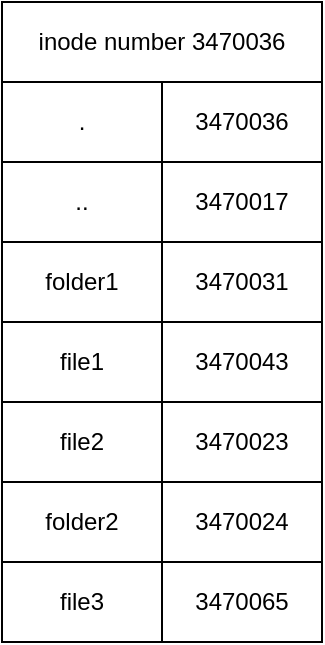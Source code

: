 <mxfile pages="2">
    <diagram id="8lV6Oaeh-v0uHI3y3qI7" name="Page-1">
        <mxGraphModel dx="1038" dy="602" grid="1" gridSize="10" guides="1" tooltips="1" connect="1" arrows="1" fold="1" page="1" pageScale="1" pageWidth="850" pageHeight="1100" math="0" shadow="0">
            <root>
                <mxCell id="0"/>
                <mxCell id="1" parent="0"/>
                <mxCell id="Gb4Gh-0J_jFgaDFBBZDs-1" value="inode number 3470036" style="rounded=0;whiteSpace=wrap;html=1;" parent="1" vertex="1">
                    <mxGeometry x="240" y="80" width="160" height="40" as="geometry"/>
                </mxCell>
                <mxCell id="Gb4Gh-0J_jFgaDFBBZDs-2" value="." style="rounded=0;whiteSpace=wrap;html=1;" parent="1" vertex="1">
                    <mxGeometry x="240" y="120" width="80" height="40" as="geometry"/>
                </mxCell>
                <mxCell id="Gb4Gh-0J_jFgaDFBBZDs-3" value="3470036" style="rounded=0;whiteSpace=wrap;html=1;" parent="1" vertex="1">
                    <mxGeometry x="320" y="120" width="80" height="40" as="geometry"/>
                </mxCell>
                <mxCell id="Gb4Gh-0J_jFgaDFBBZDs-4" value=".." style="rounded=0;whiteSpace=wrap;html=1;" parent="1" vertex="1">
                    <mxGeometry x="240" y="160" width="80" height="40" as="geometry"/>
                </mxCell>
                <mxCell id="Gb4Gh-0J_jFgaDFBBZDs-5" value="3470017" style="rounded=0;whiteSpace=wrap;html=1;" parent="1" vertex="1">
                    <mxGeometry x="320" y="160" width="80" height="40" as="geometry"/>
                </mxCell>
                <mxCell id="Gb4Gh-0J_jFgaDFBBZDs-6" value="folder1" style="rounded=0;whiteSpace=wrap;html=1;" parent="1" vertex="1">
                    <mxGeometry x="240" y="200" width="80" height="40" as="geometry"/>
                </mxCell>
                <mxCell id="Gb4Gh-0J_jFgaDFBBZDs-7" value="3470031" style="rounded=0;whiteSpace=wrap;html=1;" parent="1" vertex="1">
                    <mxGeometry x="320" y="200" width="80" height="40" as="geometry"/>
                </mxCell>
                <mxCell id="Gb4Gh-0J_jFgaDFBBZDs-8" value="file1" style="rounded=0;whiteSpace=wrap;html=1;" parent="1" vertex="1">
                    <mxGeometry x="240" y="240" width="80" height="40" as="geometry"/>
                </mxCell>
                <mxCell id="Gb4Gh-0J_jFgaDFBBZDs-9" value="3470043" style="rounded=0;whiteSpace=wrap;html=1;" parent="1" vertex="1">
                    <mxGeometry x="320" y="240" width="80" height="40" as="geometry"/>
                </mxCell>
                <mxCell id="Gb4Gh-0J_jFgaDFBBZDs-10" value="file2" style="rounded=0;whiteSpace=wrap;html=1;" parent="1" vertex="1">
                    <mxGeometry x="240" y="280" width="80" height="40" as="geometry"/>
                </mxCell>
                <mxCell id="Gb4Gh-0J_jFgaDFBBZDs-11" value="folder2" style="rounded=0;whiteSpace=wrap;html=1;" parent="1" vertex="1">
                    <mxGeometry x="240" y="320" width="80" height="40" as="geometry"/>
                </mxCell>
                <mxCell id="Gb4Gh-0J_jFgaDFBBZDs-12" value="file3" style="rounded=0;whiteSpace=wrap;html=1;" parent="1" vertex="1">
                    <mxGeometry x="240" y="360" width="80" height="40" as="geometry"/>
                </mxCell>
                <mxCell id="Gb4Gh-0J_jFgaDFBBZDs-13" value="3470023" style="rounded=0;whiteSpace=wrap;html=1;" parent="1" vertex="1">
                    <mxGeometry x="320" y="280" width="80" height="40" as="geometry"/>
                </mxCell>
                <mxCell id="Gb4Gh-0J_jFgaDFBBZDs-14" value="3470024" style="rounded=0;whiteSpace=wrap;html=1;" parent="1" vertex="1">
                    <mxGeometry x="320" y="320" width="80" height="40" as="geometry"/>
                </mxCell>
                <mxCell id="Gb4Gh-0J_jFgaDFBBZDs-15" value="3470065" style="rounded=0;whiteSpace=wrap;html=1;" parent="1" vertex="1">
                    <mxGeometry x="320" y="360" width="80" height="40" as="geometry"/>
                </mxCell>
            </root>
        </mxGraphModel>
    </diagram>
    <diagram id="PhvqBw7dEXjeLaItaIHb" name="Page-2">
        <mxGraphModel dx="1038" dy="602" grid="1" gridSize="10" guides="1" tooltips="1" connect="1" arrows="1" fold="1" page="1" pageScale="1" pageWidth="850" pageHeight="1100" math="0" shadow="0">
            <root>
                <mxCell id="arFYPsPpO7eGsmuTLQ60-0"/>
                <mxCell id="arFYPsPpO7eGsmuTLQ60-1" parent="arFYPsPpO7eGsmuTLQ60-0"/>
                <mxCell id="arFYPsPpO7eGsmuTLQ60-2" value="/" style="rounded=0;whiteSpace=wrap;html=1;" parent="arFYPsPpO7eGsmuTLQ60-1" vertex="1">
                    <mxGeometry x="80" y="120" width="120" height="40" as="geometry"/>
                </mxCell>
                <mxCell id="arFYPsPpO7eGsmuTLQ60-3" value="0" style="rounded=0;whiteSpace=wrap;html=1;" parent="arFYPsPpO7eGsmuTLQ60-1" vertex="1">
                    <mxGeometry x="80" y="160" width="40" height="40" as="geometry"/>
                </mxCell>
                <mxCell id="arFYPsPpO7eGsmuTLQ60-4" value="." style="rounded=0;whiteSpace=wrap;html=1;" parent="arFYPsPpO7eGsmuTLQ60-1" vertex="1">
                    <mxGeometry x="120" y="160" width="80" height="40" as="geometry"/>
                </mxCell>
                <mxCell id="arFYPsPpO7eGsmuTLQ60-5" value="1" style="rounded=0;whiteSpace=wrap;html=1;" parent="arFYPsPpO7eGsmuTLQ60-1" vertex="1">
                    <mxGeometry x="80" y="200" width="40" height="40" as="geometry"/>
                </mxCell>
                <mxCell id="arFYPsPpO7eGsmuTLQ60-6" value=".." style="rounded=0;whiteSpace=wrap;html=1;" parent="arFYPsPpO7eGsmuTLQ60-1" vertex="1">
                    <mxGeometry x="120" y="200" width="80" height="40" as="geometry"/>
                </mxCell>
                <mxCell id="arFYPsPpO7eGsmuTLQ60-7" value="4" style="rounded=0;whiteSpace=wrap;html=1;" parent="arFYPsPpO7eGsmuTLQ60-1" vertex="1">
                    <mxGeometry x="80" y="240" width="40" height="40" as="geometry"/>
                </mxCell>
                <mxCell id="arFYPsPpO7eGsmuTLQ60-8" value="bin" style="rounded=0;whiteSpace=wrap;html=1;" parent="arFYPsPpO7eGsmuTLQ60-1" vertex="1">
                    <mxGeometry x="120" y="240" width="80" height="40" as="geometry"/>
                </mxCell>
                <mxCell id="arFYPsPpO7eGsmuTLQ60-9" value="7" style="rounded=0;whiteSpace=wrap;html=1;" parent="arFYPsPpO7eGsmuTLQ60-1" vertex="1">
                    <mxGeometry x="80" y="280" width="40" height="40" as="geometry"/>
                </mxCell>
                <mxCell id="arFYPsPpO7eGsmuTLQ60-10" value="dev" style="rounded=0;whiteSpace=wrap;html=1;" parent="arFYPsPpO7eGsmuTLQ60-1" vertex="1">
                    <mxGeometry x="120" y="280" width="80" height="40" as="geometry"/>
                </mxCell>
                <mxCell id="arFYPsPpO7eGsmuTLQ60-11" value="14" style="rounded=0;whiteSpace=wrap;html=1;" parent="arFYPsPpO7eGsmuTLQ60-1" vertex="1">
                    <mxGeometry x="80" y="320" width="40" height="40" as="geometry"/>
                </mxCell>
                <mxCell id="arFYPsPpO7eGsmuTLQ60-12" value="lib" style="rounded=0;whiteSpace=wrap;html=1;" parent="arFYPsPpO7eGsmuTLQ60-1" vertex="1">
                    <mxGeometry x="120" y="320" width="80" height="40" as="geometry"/>
                </mxCell>
                <mxCell id="arFYPsPpO7eGsmuTLQ60-13" value="9" style="rounded=0;whiteSpace=wrap;html=1;" parent="arFYPsPpO7eGsmuTLQ60-1" vertex="1">
                    <mxGeometry x="80" y="360" width="40" height="40" as="geometry"/>
                </mxCell>
                <mxCell id="arFYPsPpO7eGsmuTLQ60-14" value="etc" style="rounded=0;whiteSpace=wrap;html=1;" parent="arFYPsPpO7eGsmuTLQ60-1" vertex="1">
                    <mxGeometry x="120" y="360" width="80" height="40" as="geometry"/>
                </mxCell>
                <mxCell id="arFYPsPpO7eGsmuTLQ60-15" value="6" style="rounded=0;whiteSpace=wrap;html=1;" parent="arFYPsPpO7eGsmuTLQ60-1" vertex="1">
                    <mxGeometry x="80" y="400" width="40" height="40" as="geometry"/>
                </mxCell>
                <mxCell id="arFYPsPpO7eGsmuTLQ60-24" style="edgeStyle=orthogonalEdgeStyle;rounded=0;orthogonalLoop=1;jettySize=auto;html=1;exitX=1;exitY=0.5;exitDx=0;exitDy=0;entryX=0;entryY=0;entryDx=0;entryDy=0;" parent="arFYPsPpO7eGsmuTLQ60-1" source="arFYPsPpO7eGsmuTLQ60-16" target="arFYPsPpO7eGsmuTLQ60-21" edge="1">
                    <mxGeometry relative="1" as="geometry">
                        <Array as="points">
                            <mxPoint x="260" y="420"/>
                            <mxPoint x="260" y="120"/>
                        </Array>
                    </mxGeometry>
                </mxCell>
                <mxCell id="arFYPsPpO7eGsmuTLQ60-16" value="usr" style="rounded=0;whiteSpace=wrap;html=1;" parent="arFYPsPpO7eGsmuTLQ60-1" vertex="1">
                    <mxGeometry x="120" y="400" width="80" height="40" as="geometry"/>
                </mxCell>
                <mxCell id="arFYPsPpO7eGsmuTLQ60-17" value="8" style="rounded=0;whiteSpace=wrap;html=1;" parent="arFYPsPpO7eGsmuTLQ60-1" vertex="1">
                    <mxGeometry x="80" y="440" width="40" height="40" as="geometry"/>
                </mxCell>
                <mxCell id="arFYPsPpO7eGsmuTLQ60-18" value="tmp" style="rounded=0;whiteSpace=wrap;html=1;" parent="arFYPsPpO7eGsmuTLQ60-1" vertex="1">
                    <mxGeometry x="120" y="440" width="80" height="40" as="geometry"/>
                </mxCell>
                <mxCell id="arFYPsPpO7eGsmuTLQ60-19" value="132" style="rounded=0;whiteSpace=wrap;html=1;" parent="arFYPsPpO7eGsmuTLQ60-1" vertex="1">
                    <mxGeometry x="280" y="160" width="120" height="40" as="geometry"/>
                </mxCell>
                <mxCell id="arFYPsPpO7eGsmuTLQ60-20" value="inode 6 is for /usr" style="text;html=1;strokeColor=none;fillColor=none;align=center;verticalAlign=middle;whiteSpace=wrap;rounded=0;" parent="arFYPsPpO7eGsmuTLQ60-1" vertex="1">
                    <mxGeometry x="280" y="80" width="120" height="40" as="geometry"/>
                </mxCell>
                <mxCell id="arFYPsPpO7eGsmuTLQ60-21" value="mode&lt;br&gt;size&lt;br&gt;times" style="rounded=0;whiteSpace=wrap;html=1;" parent="arFYPsPpO7eGsmuTLQ60-1" vertex="1">
                    <mxGeometry x="280" y="120" width="120" height="40" as="geometry"/>
                </mxCell>
                <mxCell id="arFYPsPpO7eGsmuTLQ60-22" value="root directory" style="text;html=1;strokeColor=none;fillColor=none;align=center;verticalAlign=middle;whiteSpace=wrap;rounded=0;" parent="arFYPsPpO7eGsmuTLQ60-1" vertex="1">
                    <mxGeometry x="80" y="80" width="120" height="40" as="geometry"/>
                </mxCell>
                <mxCell id="arFYPsPpO7eGsmuTLQ60-23" value="" style="shape=document;whiteSpace=wrap;html=1;boundedLbl=1;" parent="arFYPsPpO7eGsmuTLQ60-1" vertex="1">
                    <mxGeometry x="80" y="480" width="120" height="40" as="geometry"/>
                </mxCell>
                <mxCell id="arFYPsPpO7eGsmuTLQ60-25" value="" style="shape=document;whiteSpace=wrap;html=1;boundedLbl=1;" parent="arFYPsPpO7eGsmuTLQ60-1" vertex="1">
                    <mxGeometry x="280" y="200" width="120" height="40" as="geometry"/>
                </mxCell>
                <mxCell id="arFYPsPpO7eGsmuTLQ60-27" style="edgeStyle=orthogonalEdgeStyle;rounded=0;orthogonalLoop=1;jettySize=auto;html=1;exitX=0;exitY=0.5;exitDx=0;exitDy=0;strokeColor=#67AB9F;" parent="arFYPsPpO7eGsmuTLQ60-1" source="arFYPsPpO7eGsmuTLQ60-26" target="arFYPsPpO7eGsmuTLQ60-19" edge="1">
                    <mxGeometry relative="1" as="geometry"/>
                </mxCell>
                <mxCell id="arFYPsPpO7eGsmuTLQ60-41" style="edgeStyle=orthogonalEdgeStyle;rounded=0;orthogonalLoop=1;jettySize=auto;html=1;strokeColor=#67AB9F;" parent="arFYPsPpO7eGsmuTLQ60-1" source="arFYPsPpO7eGsmuTLQ60-26" target="arFYPsPpO7eGsmuTLQ60-29" edge="1">
                    <mxGeometry relative="1" as="geometry"/>
                </mxCell>
                <mxCell id="arFYPsPpO7eGsmuTLQ60-26" value="говорит, что /usr находится в блоке 132" style="text;html=1;strokeColor=none;fillColor=none;align=center;verticalAlign=middle;whiteSpace=wrap;rounded=0;" parent="arFYPsPpO7eGsmuTLQ60-1" vertex="1">
                    <mxGeometry x="440" y="160" width="120" height="40" as="geometry"/>
                </mxCell>
                <mxCell id="arFYPsPpO7eGsmuTLQ60-28" value="6" style="rounded=0;whiteSpace=wrap;html=1;" parent="arFYPsPpO7eGsmuTLQ60-1" vertex="1">
                    <mxGeometry x="440" y="320" width="40" height="40" as="geometry"/>
                </mxCell>
                <mxCell id="arFYPsPpO7eGsmuTLQ60-29" value="block 132 is usr directory" style="text;html=1;strokeColor=none;fillColor=none;align=center;verticalAlign=middle;whiteSpace=wrap;rounded=0;" parent="arFYPsPpO7eGsmuTLQ60-1" vertex="1">
                    <mxGeometry x="440" y="280" width="120" height="40" as="geometry"/>
                </mxCell>
                <mxCell id="arFYPsPpO7eGsmuTLQ60-30" value="." style="rounded=0;whiteSpace=wrap;html=1;" parent="arFYPsPpO7eGsmuTLQ60-1" vertex="1">
                    <mxGeometry x="480" y="320" width="80" height="40" as="geometry"/>
                </mxCell>
                <mxCell id="arFYPsPpO7eGsmuTLQ60-31" value="1" style="rounded=0;whiteSpace=wrap;html=1;" parent="arFYPsPpO7eGsmuTLQ60-1" vertex="1">
                    <mxGeometry x="440" y="360" width="40" height="40" as="geometry"/>
                </mxCell>
                <mxCell id="arFYPsPpO7eGsmuTLQ60-32" value=".." style="rounded=0;whiteSpace=wrap;html=1;" parent="arFYPsPpO7eGsmuTLQ60-1" vertex="1">
                    <mxGeometry x="480" y="360" width="80" height="40" as="geometry"/>
                </mxCell>
                <mxCell id="arFYPsPpO7eGsmuTLQ60-33" value="click" style="rounded=0;whiteSpace=wrap;html=1;" parent="arFYPsPpO7eGsmuTLQ60-1" vertex="1">
                    <mxGeometry x="480" y="400" width="80" height="40" as="geometry"/>
                </mxCell>
                <mxCell id="arFYPsPpO7eGsmuTLQ60-34" value="crick" style="rounded=0;whiteSpace=wrap;html=1;" parent="arFYPsPpO7eGsmuTLQ60-1" vertex="1">
                    <mxGeometry x="480" y="440" width="80" height="40" as="geometry"/>
                </mxCell>
                <mxCell id="arFYPsPpO7eGsmuTLQ60-35" value="19" style="rounded=0;whiteSpace=wrap;html=1;" parent="arFYPsPpO7eGsmuTLQ60-1" vertex="1">
                    <mxGeometry x="440" y="400" width="40" height="40" as="geometry"/>
                </mxCell>
                <mxCell id="arFYPsPpO7eGsmuTLQ60-36" value="30" style="rounded=0;whiteSpace=wrap;html=1;" parent="arFYPsPpO7eGsmuTLQ60-1" vertex="1">
                    <mxGeometry x="440" y="440" width="40" height="40" as="geometry"/>
                </mxCell>
                <mxCell id="arFYPsPpO7eGsmuTLQ60-37" value="jim" style="rounded=0;whiteSpace=wrap;html=1;" parent="arFYPsPpO7eGsmuTLQ60-1" vertex="1">
                    <mxGeometry x="480" y="480" width="80" height="40" as="geometry"/>
                </mxCell>
                <mxCell id="arFYPsPpO7eGsmuTLQ60-38" value="ast" style="rounded=0;whiteSpace=wrap;html=1;" parent="arFYPsPpO7eGsmuTLQ60-1" vertex="1">
                    <mxGeometry x="480" y="520" width="80" height="40" as="geometry"/>
                </mxCell>
                <mxCell id="arFYPsPpO7eGsmuTLQ60-39" value="26" style="rounded=0;whiteSpace=wrap;html=1;" parent="arFYPsPpO7eGsmuTLQ60-1" vertex="1">
                    <mxGeometry x="440" y="520" width="40" height="40" as="geometry"/>
                </mxCell>
                <mxCell id="arFYPsPpO7eGsmuTLQ60-40" value="51" style="rounded=0;whiteSpace=wrap;html=1;" parent="arFYPsPpO7eGsmuTLQ60-1" vertex="1">
                    <mxGeometry x="440" y="480" width="40" height="40" as="geometry"/>
                </mxCell>
                <mxCell id="arFYPsPpO7eGsmuTLQ60-42" value="" style="shape=document;whiteSpace=wrap;html=1;boundedLbl=1;" parent="arFYPsPpO7eGsmuTLQ60-1" vertex="1">
                    <mxGeometry x="440" y="560" width="120" height="40" as="geometry"/>
                </mxCell>
                <mxCell id="arFYPsPpO7eGsmuTLQ60-43" value="inode 26" style="text;html=1;strokeColor=none;fillColor=none;align=center;verticalAlign=middle;whiteSpace=wrap;rounded=0;" parent="arFYPsPpO7eGsmuTLQ60-1" vertex="1">
                    <mxGeometry x="600" y="80" width="120" height="40" as="geometry"/>
                </mxCell>
                <mxCell id="arFYPsPpO7eGsmuTLQ60-44" value="mode&lt;br&gt;size&lt;br&gt;times" style="rounded=0;whiteSpace=wrap;html=1;" parent="arFYPsPpO7eGsmuTLQ60-1" vertex="1">
                    <mxGeometry x="600" y="120" width="120" height="40" as="geometry"/>
                </mxCell>
                <mxCell id="arFYPsPpO7eGsmuTLQ60-45" value="406" style="rounded=0;whiteSpace=wrap;html=1;" parent="arFYPsPpO7eGsmuTLQ60-1" vertex="1">
                    <mxGeometry x="600" y="160" width="120" height="40" as="geometry"/>
                </mxCell>
                <mxCell id="arFYPsPpO7eGsmuTLQ60-46" value="" style="shape=document;whiteSpace=wrap;html=1;boundedLbl=1;" parent="arFYPsPpO7eGsmuTLQ60-1" vertex="1">
                    <mxGeometry x="600" y="200" width="120" height="40" as="geometry"/>
                </mxCell>
                <mxCell id="arFYPsPpO7eGsmuTLQ60-48" style="edgeStyle=orthogonalEdgeStyle;rounded=0;orthogonalLoop=1;jettySize=auto;html=1;strokeColor=#67AB9F;" parent="arFYPsPpO7eGsmuTLQ60-1" source="arFYPsPpO7eGsmuTLQ60-47" target="arFYPsPpO7eGsmuTLQ60-45" edge="1">
                    <mxGeometry relative="1" as="geometry"/>
                </mxCell>
                <mxCell id="arFYPsPpO7eGsmuTLQ60-63" style="edgeStyle=orthogonalEdgeStyle;rounded=0;orthogonalLoop=1;jettySize=auto;html=1;strokeColor=#67AB9F;" parent="arFYPsPpO7eGsmuTLQ60-1" source="arFYPsPpO7eGsmuTLQ60-47" target="arFYPsPpO7eGsmuTLQ60-50" edge="1">
                    <mxGeometry relative="1" as="geometry"/>
                </mxCell>
                <mxCell id="arFYPsPpO7eGsmuTLQ60-47" value="говорит, что /usr/ast находится в блоке 406" style="text;html=1;strokeColor=none;fillColor=none;align=center;verticalAlign=middle;whiteSpace=wrap;rounded=0;" parent="arFYPsPpO7eGsmuTLQ60-1" vertex="1">
                    <mxGeometry x="760" y="160" width="120" height="40" as="geometry"/>
                </mxCell>
                <mxCell id="arFYPsPpO7eGsmuTLQ60-49" value="26" style="rounded=0;whiteSpace=wrap;html=1;" parent="arFYPsPpO7eGsmuTLQ60-1" vertex="1">
                    <mxGeometry x="760" y="320" width="40" height="40" as="geometry"/>
                </mxCell>
                <mxCell id="arFYPsPpO7eGsmuTLQ60-50" value="block 406 is usr directory" style="text;html=1;strokeColor=none;fillColor=none;align=center;verticalAlign=middle;whiteSpace=wrap;rounded=0;" parent="arFYPsPpO7eGsmuTLQ60-1" vertex="1">
                    <mxGeometry x="760" y="280" width="120" height="40" as="geometry"/>
                </mxCell>
                <mxCell id="arFYPsPpO7eGsmuTLQ60-51" value="." style="rounded=0;whiteSpace=wrap;html=1;" parent="arFYPsPpO7eGsmuTLQ60-1" vertex="1">
                    <mxGeometry x="800" y="320" width="80" height="40" as="geometry"/>
                </mxCell>
                <mxCell id="arFYPsPpO7eGsmuTLQ60-52" value="6" style="rounded=0;whiteSpace=wrap;html=1;" parent="arFYPsPpO7eGsmuTLQ60-1" vertex="1">
                    <mxGeometry x="760" y="360" width="40" height="40" as="geometry"/>
                </mxCell>
                <mxCell id="arFYPsPpO7eGsmuTLQ60-53" value=".." style="rounded=0;whiteSpace=wrap;html=1;" parent="arFYPsPpO7eGsmuTLQ60-1" vertex="1">
                    <mxGeometry x="800" y="360" width="80" height="40" as="geometry"/>
                </mxCell>
                <mxCell id="arFYPsPpO7eGsmuTLQ60-54" value="aparts" style="rounded=0;whiteSpace=wrap;html=1;" parent="arFYPsPpO7eGsmuTLQ60-1" vertex="1">
                    <mxGeometry x="800" y="400" width="80" height="40" as="geometry"/>
                </mxCell>
                <mxCell id="arFYPsPpO7eGsmuTLQ60-55" value="books" style="rounded=0;whiteSpace=wrap;html=1;" parent="arFYPsPpO7eGsmuTLQ60-1" vertex="1">
                    <mxGeometry x="800" y="440" width="80" height="40" as="geometry"/>
                </mxCell>
                <mxCell id="arFYPsPpO7eGsmuTLQ60-56" value="24" style="rounded=0;whiteSpace=wrap;html=1;" parent="arFYPsPpO7eGsmuTLQ60-1" vertex="1">
                    <mxGeometry x="760" y="400" width="40" height="40" as="geometry"/>
                </mxCell>
                <mxCell id="arFYPsPpO7eGsmuTLQ60-57" value="92" style="rounded=0;whiteSpace=wrap;html=1;" parent="arFYPsPpO7eGsmuTLQ60-1" vertex="1">
                    <mxGeometry x="760" y="440" width="40" height="40" as="geometry"/>
                </mxCell>
                <mxCell id="arFYPsPpO7eGsmuTLQ60-58" value="mbox" style="rounded=0;whiteSpace=wrap;html=1;" parent="arFYPsPpO7eGsmuTLQ60-1" vertex="1">
                    <mxGeometry x="800" y="480" width="80" height="40" as="geometry"/>
                </mxCell>
                <mxCell id="arFYPsPpO7eGsmuTLQ60-59" value="minix" style="rounded=0;whiteSpace=wrap;html=1;" parent="arFYPsPpO7eGsmuTLQ60-1" vertex="1">
                    <mxGeometry x="800" y="520" width="80" height="40" as="geometry"/>
                </mxCell>
                <mxCell id="arFYPsPpO7eGsmuTLQ60-60" value="81" style="rounded=0;whiteSpace=wrap;html=1;" parent="arFYPsPpO7eGsmuTLQ60-1" vertex="1">
                    <mxGeometry x="760" y="520" width="40" height="40" as="geometry"/>
                </mxCell>
                <mxCell id="arFYPsPpO7eGsmuTLQ60-61" value="60" style="rounded=0;whiteSpace=wrap;html=1;" parent="arFYPsPpO7eGsmuTLQ60-1" vertex="1">
                    <mxGeometry x="760" y="480" width="40" height="40" as="geometry"/>
                </mxCell>
                <mxCell id="arFYPsPpO7eGsmuTLQ60-62" value="" style="shape=document;whiteSpace=wrap;html=1;boundedLbl=1;" parent="arFYPsPpO7eGsmuTLQ60-1" vertex="1">
                    <mxGeometry x="760" y="560" width="120" height="40" as="geometry"/>
                </mxCell>
            </root>
        </mxGraphModel>
    </diagram>
</mxfile>